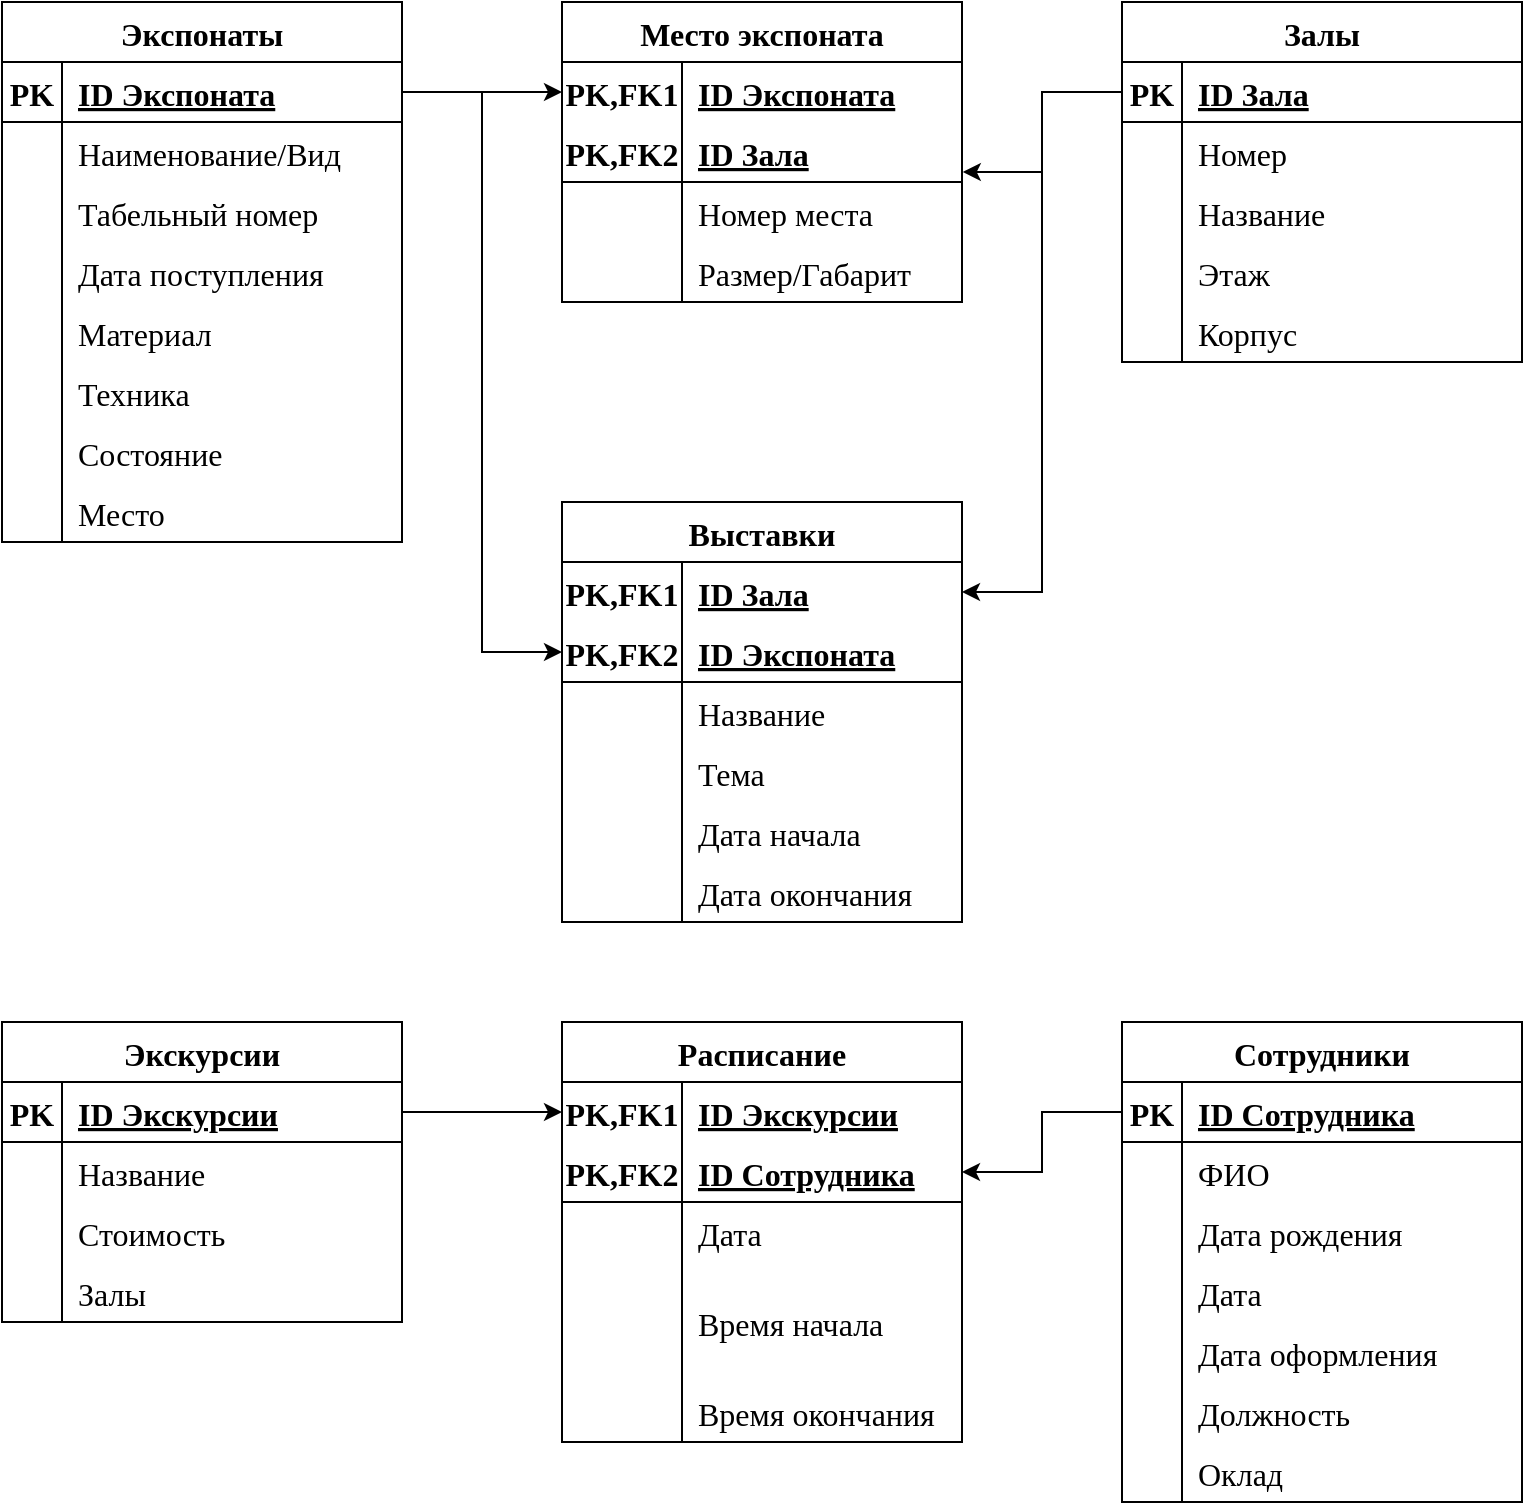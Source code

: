 <mxfile version="20.2.2" type="device"><diagram id="R2lEEEUBdFMjLlhIrx00" name="Page-1"><mxGraphModel dx="907" dy="488" grid="1" gridSize="10" guides="1" tooltips="1" connect="1" arrows="1" fold="1" page="1" pageScale="1" pageWidth="850" pageHeight="1100" math="0" shadow="0" extFonts="Permanent Marker^https://fonts.googleapis.com/css?family=Permanent+Marker"><root><mxCell id="0"/><mxCell id="1" parent="0"/><mxCell id="C-vyLk0tnHw3VtMMgP7b-2" value="Залы" style="shape=table;startSize=30;container=1;collapsible=1;childLayout=tableLayout;fixedRows=1;rowLines=0;fontStyle=1;align=center;resizeLast=1;fontFamily=Times New Roman;fontSize=16;" parent="1" vertex="1"><mxGeometry x="600" y="40" width="200" height="180" as="geometry"/></mxCell><mxCell id="C-vyLk0tnHw3VtMMgP7b-3" value="" style="shape=partialRectangle;collapsible=0;dropTarget=0;pointerEvents=0;fillColor=none;points=[[0,0.5],[1,0.5]];portConstraint=eastwest;top=0;left=0;right=0;bottom=1;fontFamily=Times New Roman;fontSize=16;" parent="C-vyLk0tnHw3VtMMgP7b-2" vertex="1"><mxGeometry y="30" width="200" height="30" as="geometry"/></mxCell><mxCell id="C-vyLk0tnHw3VtMMgP7b-4" value="PK" style="shape=partialRectangle;overflow=hidden;connectable=0;fillColor=none;top=0;left=0;bottom=0;right=0;fontStyle=1;fontFamily=Times New Roman;fontSize=16;" parent="C-vyLk0tnHw3VtMMgP7b-3" vertex="1"><mxGeometry width="30" height="30" as="geometry"><mxRectangle width="30" height="30" as="alternateBounds"/></mxGeometry></mxCell><mxCell id="C-vyLk0tnHw3VtMMgP7b-5" value="ID Зала" style="shape=partialRectangle;overflow=hidden;connectable=0;fillColor=none;top=0;left=0;bottom=0;right=0;align=left;spacingLeft=6;fontStyle=5;fontFamily=Times New Roman;fontSize=16;" parent="C-vyLk0tnHw3VtMMgP7b-3" vertex="1"><mxGeometry x="30" width="170" height="30" as="geometry"><mxRectangle width="170" height="30" as="alternateBounds"/></mxGeometry></mxCell><mxCell id="C-vyLk0tnHw3VtMMgP7b-9" value="" style="shape=partialRectangle;collapsible=0;dropTarget=0;pointerEvents=0;fillColor=none;points=[[0,0.5],[1,0.5]];portConstraint=eastwest;top=0;left=0;right=0;bottom=0;fontFamily=Times New Roman;fontSize=16;" parent="C-vyLk0tnHw3VtMMgP7b-2" vertex="1"><mxGeometry y="60" width="200" height="30" as="geometry"/></mxCell><mxCell id="C-vyLk0tnHw3VtMMgP7b-10" value="" style="shape=partialRectangle;overflow=hidden;connectable=0;fillColor=none;top=0;left=0;bottom=0;right=0;fontFamily=Times New Roman;fontSize=16;" parent="C-vyLk0tnHw3VtMMgP7b-9" vertex="1"><mxGeometry width="30" height="30" as="geometry"><mxRectangle width="30" height="30" as="alternateBounds"/></mxGeometry></mxCell><mxCell id="C-vyLk0tnHw3VtMMgP7b-11" value="Номер" style="shape=partialRectangle;overflow=hidden;connectable=0;fillColor=none;top=0;left=0;bottom=0;right=0;align=left;spacingLeft=6;fontFamily=Times New Roman;fontSize=16;" parent="C-vyLk0tnHw3VtMMgP7b-9" vertex="1"><mxGeometry x="30" width="170" height="30" as="geometry"><mxRectangle width="170" height="30" as="alternateBounds"/></mxGeometry></mxCell><mxCell id="yrWxv_6Sa_-RUyKWumxd-40" value="" style="shape=tableRow;horizontal=0;startSize=0;swimlaneHead=0;swimlaneBody=0;fillColor=none;collapsible=0;dropTarget=0;points=[[0,0.5],[1,0.5]];portConstraint=eastwest;top=0;left=0;right=0;bottom=0;fontFamily=Times New Roman;fontSize=16;" vertex="1" parent="C-vyLk0tnHw3VtMMgP7b-2"><mxGeometry y="90" width="200" height="30" as="geometry"/></mxCell><mxCell id="yrWxv_6Sa_-RUyKWumxd-41" value="" style="shape=partialRectangle;connectable=0;fillColor=none;top=0;left=0;bottom=0;right=0;fontStyle=0;overflow=hidden;fontFamily=Times New Roman;fontSize=16;" vertex="1" parent="yrWxv_6Sa_-RUyKWumxd-40"><mxGeometry width="30" height="30" as="geometry"><mxRectangle width="30" height="30" as="alternateBounds"/></mxGeometry></mxCell><mxCell id="yrWxv_6Sa_-RUyKWumxd-42" value="Название" style="shape=partialRectangle;connectable=0;fillColor=none;top=0;left=0;bottom=0;right=0;align=left;spacingLeft=6;fontStyle=0;overflow=hidden;fontFamily=Times New Roman;fontSize=16;" vertex="1" parent="yrWxv_6Sa_-RUyKWumxd-40"><mxGeometry x="30" width="170" height="30" as="geometry"><mxRectangle width="170" height="30" as="alternateBounds"/></mxGeometry></mxCell><mxCell id="yrWxv_6Sa_-RUyKWumxd-43" value="" style="shape=tableRow;horizontal=0;startSize=0;swimlaneHead=0;swimlaneBody=0;fillColor=none;collapsible=0;dropTarget=0;points=[[0,0.5],[1,0.5]];portConstraint=eastwest;top=0;left=0;right=0;bottom=0;fontFamily=Times New Roman;fontSize=16;" vertex="1" parent="C-vyLk0tnHw3VtMMgP7b-2"><mxGeometry y="120" width="200" height="30" as="geometry"/></mxCell><mxCell id="yrWxv_6Sa_-RUyKWumxd-44" value="" style="shape=partialRectangle;connectable=0;fillColor=none;top=0;left=0;bottom=0;right=0;fontStyle=0;overflow=hidden;fontFamily=Times New Roman;fontSize=16;" vertex="1" parent="yrWxv_6Sa_-RUyKWumxd-43"><mxGeometry width="30" height="30" as="geometry"><mxRectangle width="30" height="30" as="alternateBounds"/></mxGeometry></mxCell><mxCell id="yrWxv_6Sa_-RUyKWumxd-45" value="Этаж" style="shape=partialRectangle;connectable=0;fillColor=none;top=0;left=0;bottom=0;right=0;align=left;spacingLeft=6;fontStyle=0;overflow=hidden;fontFamily=Times New Roman;fontSize=16;" vertex="1" parent="yrWxv_6Sa_-RUyKWumxd-43"><mxGeometry x="30" width="170" height="30" as="geometry"><mxRectangle width="170" height="30" as="alternateBounds"/></mxGeometry></mxCell><mxCell id="yrWxv_6Sa_-RUyKWumxd-46" value="" style="shape=tableRow;horizontal=0;startSize=0;swimlaneHead=0;swimlaneBody=0;fillColor=none;collapsible=0;dropTarget=0;points=[[0,0.5],[1,0.5]];portConstraint=eastwest;top=0;left=0;right=0;bottom=0;fontFamily=Times New Roman;fontSize=16;" vertex="1" parent="C-vyLk0tnHw3VtMMgP7b-2"><mxGeometry y="150" width="200" height="30" as="geometry"/></mxCell><mxCell id="yrWxv_6Sa_-RUyKWumxd-47" value="" style="shape=partialRectangle;connectable=0;fillColor=none;top=0;left=0;bottom=0;right=0;fontStyle=0;overflow=hidden;fontFamily=Times New Roman;fontSize=16;" vertex="1" parent="yrWxv_6Sa_-RUyKWumxd-46"><mxGeometry width="30" height="30" as="geometry"><mxRectangle width="30" height="30" as="alternateBounds"/></mxGeometry></mxCell><mxCell id="yrWxv_6Sa_-RUyKWumxd-48" value="Корпус" style="shape=partialRectangle;connectable=0;fillColor=none;top=0;left=0;bottom=0;right=0;align=left;spacingLeft=6;fontStyle=0;overflow=hidden;fontFamily=Times New Roman;fontSize=16;" vertex="1" parent="yrWxv_6Sa_-RUyKWumxd-46"><mxGeometry x="30" width="170" height="30" as="geometry"><mxRectangle width="170" height="30" as="alternateBounds"/></mxGeometry></mxCell><mxCell id="C-vyLk0tnHw3VtMMgP7b-23" value="Экспонаты" style="shape=table;startSize=30;container=1;collapsible=1;childLayout=tableLayout;fixedRows=1;rowLines=0;fontStyle=1;align=center;resizeLast=1;fontFamily=Times New Roman;fontSize=16;" parent="1" vertex="1"><mxGeometry x="40" y="40" width="200" height="270" as="geometry"/></mxCell><mxCell id="C-vyLk0tnHw3VtMMgP7b-24" value="" style="shape=partialRectangle;collapsible=0;dropTarget=0;pointerEvents=0;fillColor=none;points=[[0,0.5],[1,0.5]];portConstraint=eastwest;top=0;left=0;right=0;bottom=1;fontFamily=Times New Roman;fontSize=16;" parent="C-vyLk0tnHw3VtMMgP7b-23" vertex="1"><mxGeometry y="30" width="200" height="30" as="geometry"/></mxCell><mxCell id="C-vyLk0tnHw3VtMMgP7b-25" value="PK" style="shape=partialRectangle;overflow=hidden;connectable=0;fillColor=none;top=0;left=0;bottom=0;right=0;fontStyle=1;fontFamily=Times New Roman;fontSize=16;" parent="C-vyLk0tnHw3VtMMgP7b-24" vertex="1"><mxGeometry width="30" height="30" as="geometry"><mxRectangle width="30" height="30" as="alternateBounds"/></mxGeometry></mxCell><mxCell id="C-vyLk0tnHw3VtMMgP7b-26" value="ID Экспоната" style="shape=partialRectangle;overflow=hidden;connectable=0;fillColor=none;top=0;left=0;bottom=0;right=0;align=left;spacingLeft=6;fontStyle=5;fontFamily=Times New Roman;fontSize=16;" parent="C-vyLk0tnHw3VtMMgP7b-24" vertex="1"><mxGeometry x="30" width="170" height="30" as="geometry"><mxRectangle width="170" height="30" as="alternateBounds"/></mxGeometry></mxCell><mxCell id="C-vyLk0tnHw3VtMMgP7b-27" value="" style="shape=partialRectangle;collapsible=0;dropTarget=0;pointerEvents=0;fillColor=none;points=[[0,0.5],[1,0.5]];portConstraint=eastwest;top=0;left=0;right=0;bottom=0;fontFamily=Times New Roman;fontSize=16;" parent="C-vyLk0tnHw3VtMMgP7b-23" vertex="1"><mxGeometry y="60" width="200" height="30" as="geometry"/></mxCell><mxCell id="C-vyLk0tnHw3VtMMgP7b-28" value="" style="shape=partialRectangle;overflow=hidden;connectable=0;fillColor=none;top=0;left=0;bottom=0;right=0;fontFamily=Times New Roman;fontSize=16;" parent="C-vyLk0tnHw3VtMMgP7b-27" vertex="1"><mxGeometry width="30" height="30" as="geometry"><mxRectangle width="30" height="30" as="alternateBounds"/></mxGeometry></mxCell><mxCell id="C-vyLk0tnHw3VtMMgP7b-29" value="Наименование/Вид" style="shape=partialRectangle;overflow=hidden;connectable=0;fillColor=none;top=0;left=0;bottom=0;right=0;align=left;spacingLeft=6;fontFamily=Times New Roman;fontSize=16;" parent="C-vyLk0tnHw3VtMMgP7b-27" vertex="1"><mxGeometry x="30" width="170" height="30" as="geometry"><mxRectangle width="170" height="30" as="alternateBounds"/></mxGeometry></mxCell><mxCell id="yrWxv_6Sa_-RUyKWumxd-16" value="" style="shape=tableRow;horizontal=0;startSize=0;swimlaneHead=0;swimlaneBody=0;fillColor=none;collapsible=0;dropTarget=0;points=[[0,0.5],[1,0.5]];portConstraint=eastwest;top=0;left=0;right=0;bottom=0;fontFamily=Times New Roman;fontSize=16;" vertex="1" parent="C-vyLk0tnHw3VtMMgP7b-23"><mxGeometry y="90" width="200" height="30" as="geometry"/></mxCell><mxCell id="yrWxv_6Sa_-RUyKWumxd-17" value="" style="shape=partialRectangle;connectable=0;fillColor=none;top=0;left=0;bottom=0;right=0;fontStyle=0;overflow=hidden;fontFamily=Times New Roman;fontSize=16;" vertex="1" parent="yrWxv_6Sa_-RUyKWumxd-16"><mxGeometry width="30" height="30" as="geometry"><mxRectangle width="30" height="30" as="alternateBounds"/></mxGeometry></mxCell><mxCell id="yrWxv_6Sa_-RUyKWumxd-18" value="Табельный номер" style="shape=partialRectangle;connectable=0;fillColor=none;top=0;left=0;bottom=0;right=0;align=left;spacingLeft=6;fontStyle=0;overflow=hidden;fontFamily=Times New Roman;fontSize=16;" vertex="1" parent="yrWxv_6Sa_-RUyKWumxd-16"><mxGeometry x="30" width="170" height="30" as="geometry"><mxRectangle width="170" height="30" as="alternateBounds"/></mxGeometry></mxCell><mxCell id="yrWxv_6Sa_-RUyKWumxd-19" value="" style="shape=tableRow;horizontal=0;startSize=0;swimlaneHead=0;swimlaneBody=0;fillColor=none;collapsible=0;dropTarget=0;points=[[0,0.5],[1,0.5]];portConstraint=eastwest;top=0;left=0;right=0;bottom=0;fontFamily=Times New Roman;fontSize=16;" vertex="1" parent="C-vyLk0tnHw3VtMMgP7b-23"><mxGeometry y="120" width="200" height="30" as="geometry"/></mxCell><mxCell id="yrWxv_6Sa_-RUyKWumxd-20" value="" style="shape=partialRectangle;connectable=0;fillColor=none;top=0;left=0;bottom=0;right=0;fontStyle=0;overflow=hidden;fontFamily=Times New Roman;fontSize=16;" vertex="1" parent="yrWxv_6Sa_-RUyKWumxd-19"><mxGeometry width="30" height="30" as="geometry"><mxRectangle width="30" height="30" as="alternateBounds"/></mxGeometry></mxCell><mxCell id="yrWxv_6Sa_-RUyKWumxd-21" value="Дата поступления" style="shape=partialRectangle;connectable=0;fillColor=none;top=0;left=0;bottom=0;right=0;align=left;spacingLeft=6;fontStyle=0;overflow=hidden;fontFamily=Times New Roman;fontSize=16;" vertex="1" parent="yrWxv_6Sa_-RUyKWumxd-19"><mxGeometry x="30" width="170" height="30" as="geometry"><mxRectangle width="170" height="30" as="alternateBounds"/></mxGeometry></mxCell><mxCell id="yrWxv_6Sa_-RUyKWumxd-22" value="" style="shape=tableRow;horizontal=0;startSize=0;swimlaneHead=0;swimlaneBody=0;fillColor=none;collapsible=0;dropTarget=0;points=[[0,0.5],[1,0.5]];portConstraint=eastwest;top=0;left=0;right=0;bottom=0;fontFamily=Times New Roman;fontSize=16;" vertex="1" parent="C-vyLk0tnHw3VtMMgP7b-23"><mxGeometry y="150" width="200" height="30" as="geometry"/></mxCell><mxCell id="yrWxv_6Sa_-RUyKWumxd-23" value="" style="shape=partialRectangle;connectable=0;fillColor=none;top=0;left=0;bottom=0;right=0;fontStyle=0;overflow=hidden;fontFamily=Times New Roman;fontSize=16;" vertex="1" parent="yrWxv_6Sa_-RUyKWumxd-22"><mxGeometry width="30" height="30" as="geometry"><mxRectangle width="30" height="30" as="alternateBounds"/></mxGeometry></mxCell><mxCell id="yrWxv_6Sa_-RUyKWumxd-24" value="Материал" style="shape=partialRectangle;connectable=0;fillColor=none;top=0;left=0;bottom=0;right=0;align=left;spacingLeft=6;fontStyle=0;overflow=hidden;fontFamily=Times New Roman;fontSize=16;" vertex="1" parent="yrWxv_6Sa_-RUyKWumxd-22"><mxGeometry x="30" width="170" height="30" as="geometry"><mxRectangle width="170" height="30" as="alternateBounds"/></mxGeometry></mxCell><mxCell id="yrWxv_6Sa_-RUyKWumxd-25" value="" style="shape=tableRow;horizontal=0;startSize=0;swimlaneHead=0;swimlaneBody=0;fillColor=none;collapsible=0;dropTarget=0;points=[[0,0.5],[1,0.5]];portConstraint=eastwest;top=0;left=0;right=0;bottom=0;fontFamily=Times New Roman;fontSize=16;" vertex="1" parent="C-vyLk0tnHw3VtMMgP7b-23"><mxGeometry y="180" width="200" height="30" as="geometry"/></mxCell><mxCell id="yrWxv_6Sa_-RUyKWumxd-26" value="" style="shape=partialRectangle;connectable=0;fillColor=none;top=0;left=0;bottom=0;right=0;fontStyle=0;overflow=hidden;fontFamily=Times New Roman;fontSize=16;" vertex="1" parent="yrWxv_6Sa_-RUyKWumxd-25"><mxGeometry width="30" height="30" as="geometry"><mxRectangle width="30" height="30" as="alternateBounds"/></mxGeometry></mxCell><mxCell id="yrWxv_6Sa_-RUyKWumxd-27" value="Техника" style="shape=partialRectangle;connectable=0;fillColor=none;top=0;left=0;bottom=0;right=0;align=left;spacingLeft=6;fontStyle=0;overflow=hidden;fontFamily=Times New Roman;fontSize=16;" vertex="1" parent="yrWxv_6Sa_-RUyKWumxd-25"><mxGeometry x="30" width="170" height="30" as="geometry"><mxRectangle width="170" height="30" as="alternateBounds"/></mxGeometry></mxCell><mxCell id="yrWxv_6Sa_-RUyKWumxd-28" value="" style="shape=tableRow;horizontal=0;startSize=0;swimlaneHead=0;swimlaneBody=0;fillColor=none;collapsible=0;dropTarget=0;points=[[0,0.5],[1,0.5]];portConstraint=eastwest;top=0;left=0;right=0;bottom=0;fontFamily=Times New Roman;fontSize=16;" vertex="1" parent="C-vyLk0tnHw3VtMMgP7b-23"><mxGeometry y="210" width="200" height="30" as="geometry"/></mxCell><mxCell id="yrWxv_6Sa_-RUyKWumxd-29" value="" style="shape=partialRectangle;connectable=0;fillColor=none;top=0;left=0;bottom=0;right=0;fontStyle=0;overflow=hidden;fontFamily=Times New Roman;fontSize=16;" vertex="1" parent="yrWxv_6Sa_-RUyKWumxd-28"><mxGeometry width="30" height="30" as="geometry"><mxRectangle width="30" height="30" as="alternateBounds"/></mxGeometry></mxCell><mxCell id="yrWxv_6Sa_-RUyKWumxd-30" value="Состояние" style="shape=partialRectangle;connectable=0;fillColor=none;top=0;left=0;bottom=0;right=0;align=left;spacingLeft=6;fontStyle=0;overflow=hidden;fontFamily=Times New Roman;fontSize=16;" vertex="1" parent="yrWxv_6Sa_-RUyKWumxd-28"><mxGeometry x="30" width="170" height="30" as="geometry"><mxRectangle width="170" height="30" as="alternateBounds"/></mxGeometry></mxCell><mxCell id="yrWxv_6Sa_-RUyKWumxd-31" value="" style="shape=tableRow;horizontal=0;startSize=0;swimlaneHead=0;swimlaneBody=0;fillColor=none;collapsible=0;dropTarget=0;points=[[0,0.5],[1,0.5]];portConstraint=eastwest;top=0;left=0;right=0;bottom=0;fontFamily=Times New Roman;fontSize=16;" vertex="1" parent="C-vyLk0tnHw3VtMMgP7b-23"><mxGeometry y="240" width="200" height="30" as="geometry"/></mxCell><mxCell id="yrWxv_6Sa_-RUyKWumxd-32" value="" style="shape=partialRectangle;connectable=0;fillColor=none;top=0;left=0;bottom=0;right=0;fontStyle=0;overflow=hidden;fontFamily=Times New Roman;fontSize=16;" vertex="1" parent="yrWxv_6Sa_-RUyKWumxd-31"><mxGeometry width="30" height="30" as="geometry"><mxRectangle width="30" height="30" as="alternateBounds"/></mxGeometry></mxCell><mxCell id="yrWxv_6Sa_-RUyKWumxd-33" value="Место" style="shape=partialRectangle;connectable=0;fillColor=none;top=0;left=0;bottom=0;right=0;align=left;spacingLeft=6;fontStyle=0;overflow=hidden;fontFamily=Times New Roman;fontSize=16;" vertex="1" parent="yrWxv_6Sa_-RUyKWumxd-31"><mxGeometry x="30" width="170" height="30" as="geometry"><mxRectangle width="170" height="30" as="alternateBounds"/></mxGeometry></mxCell><mxCell id="yrWxv_6Sa_-RUyKWumxd-1" value="Выставки" style="shape=table;startSize=30;container=1;collapsible=1;childLayout=tableLayout;fixedRows=1;rowLines=0;fontStyle=1;align=center;resizeLast=1;fontFamily=Times New Roman;fontSize=16;" vertex="1" parent="1"><mxGeometry x="320" y="290" width="200" height="210" as="geometry"/></mxCell><mxCell id="yrWxv_6Sa_-RUyKWumxd-2" value="" style="shape=tableRow;horizontal=0;startSize=0;swimlaneHead=0;swimlaneBody=0;fillColor=none;collapsible=0;dropTarget=0;points=[[0,0.5],[1,0.5]];portConstraint=eastwest;top=0;left=0;right=0;bottom=0;fontFamily=Times New Roman;fontSize=16;" vertex="1" parent="yrWxv_6Sa_-RUyKWumxd-1"><mxGeometry y="30" width="200" height="30" as="geometry"/></mxCell><mxCell id="yrWxv_6Sa_-RUyKWumxd-3" value="PK,FK1" style="shape=partialRectangle;connectable=0;fillColor=none;top=0;left=0;bottom=0;right=0;fontStyle=1;overflow=hidden;fontFamily=Times New Roman;fontSize=16;" vertex="1" parent="yrWxv_6Sa_-RUyKWumxd-2"><mxGeometry width="60" height="30" as="geometry"><mxRectangle width="60" height="30" as="alternateBounds"/></mxGeometry></mxCell><mxCell id="yrWxv_6Sa_-RUyKWumxd-4" value="ID Зала" style="shape=partialRectangle;connectable=0;fillColor=none;top=0;left=0;bottom=0;right=0;align=left;spacingLeft=6;fontStyle=5;overflow=hidden;fontFamily=Times New Roman;fontSize=16;" vertex="1" parent="yrWxv_6Sa_-RUyKWumxd-2"><mxGeometry x="60" width="140" height="30" as="geometry"><mxRectangle width="140" height="30" as="alternateBounds"/></mxGeometry></mxCell><mxCell id="yrWxv_6Sa_-RUyKWumxd-5" value="" style="shape=tableRow;horizontal=0;startSize=0;swimlaneHead=0;swimlaneBody=0;fillColor=none;collapsible=0;dropTarget=0;points=[[0,0.5],[1,0.5]];portConstraint=eastwest;top=0;left=0;right=0;bottom=1;fontFamily=Times New Roman;fontSize=16;" vertex="1" parent="yrWxv_6Sa_-RUyKWumxd-1"><mxGeometry y="60" width="200" height="30" as="geometry"/></mxCell><mxCell id="yrWxv_6Sa_-RUyKWumxd-6" value="PK,FK2" style="shape=partialRectangle;connectable=0;fillColor=none;top=0;left=0;bottom=0;right=0;fontStyle=1;overflow=hidden;fontFamily=Times New Roman;fontSize=16;" vertex="1" parent="yrWxv_6Sa_-RUyKWumxd-5"><mxGeometry width="60" height="30" as="geometry"><mxRectangle width="60" height="30" as="alternateBounds"/></mxGeometry></mxCell><mxCell id="yrWxv_6Sa_-RUyKWumxd-7" value="ID Экспоната" style="shape=partialRectangle;connectable=0;fillColor=none;top=0;left=0;bottom=0;right=0;align=left;spacingLeft=6;fontStyle=5;overflow=hidden;fontFamily=Times New Roman;fontSize=16;" vertex="1" parent="yrWxv_6Sa_-RUyKWumxd-5"><mxGeometry x="60" width="140" height="30" as="geometry"><mxRectangle width="140" height="30" as="alternateBounds"/></mxGeometry></mxCell><mxCell id="yrWxv_6Sa_-RUyKWumxd-8" value="" style="shape=tableRow;horizontal=0;startSize=0;swimlaneHead=0;swimlaneBody=0;fillColor=none;collapsible=0;dropTarget=0;points=[[0,0.5],[1,0.5]];portConstraint=eastwest;top=0;left=0;right=0;bottom=0;fontFamily=Times New Roman;fontSize=16;" vertex="1" parent="yrWxv_6Sa_-RUyKWumxd-1"><mxGeometry y="90" width="200" height="30" as="geometry"/></mxCell><mxCell id="yrWxv_6Sa_-RUyKWumxd-9" value="" style="shape=partialRectangle;connectable=0;fillColor=none;top=0;left=0;bottom=0;right=0;editable=1;overflow=hidden;fontFamily=Times New Roman;fontSize=16;" vertex="1" parent="yrWxv_6Sa_-RUyKWumxd-8"><mxGeometry width="60" height="30" as="geometry"><mxRectangle width="60" height="30" as="alternateBounds"/></mxGeometry></mxCell><mxCell id="yrWxv_6Sa_-RUyKWumxd-10" value="Название" style="shape=partialRectangle;connectable=0;fillColor=none;top=0;left=0;bottom=0;right=0;align=left;spacingLeft=6;overflow=hidden;fontFamily=Times New Roman;fontSize=16;" vertex="1" parent="yrWxv_6Sa_-RUyKWumxd-8"><mxGeometry x="60" width="140" height="30" as="geometry"><mxRectangle width="140" height="30" as="alternateBounds"/></mxGeometry></mxCell><mxCell id="yrWxv_6Sa_-RUyKWumxd-11" value="" style="shape=tableRow;horizontal=0;startSize=0;swimlaneHead=0;swimlaneBody=0;fillColor=none;collapsible=0;dropTarget=0;points=[[0,0.5],[1,0.5]];portConstraint=eastwest;top=0;left=0;right=0;bottom=0;fontFamily=Times New Roman;fontSize=16;" vertex="1" parent="yrWxv_6Sa_-RUyKWumxd-1"><mxGeometry y="120" width="200" height="30" as="geometry"/></mxCell><mxCell id="yrWxv_6Sa_-RUyKWumxd-12" value="" style="shape=partialRectangle;connectable=0;fillColor=none;top=0;left=0;bottom=0;right=0;editable=1;overflow=hidden;fontFamily=Times New Roman;fontSize=16;" vertex="1" parent="yrWxv_6Sa_-RUyKWumxd-11"><mxGeometry width="60" height="30" as="geometry"><mxRectangle width="60" height="30" as="alternateBounds"/></mxGeometry></mxCell><mxCell id="yrWxv_6Sa_-RUyKWumxd-13" value="Тема" style="shape=partialRectangle;connectable=0;fillColor=none;top=0;left=0;bottom=0;right=0;align=left;spacingLeft=6;overflow=hidden;fontFamily=Times New Roman;fontSize=16;" vertex="1" parent="yrWxv_6Sa_-RUyKWumxd-11"><mxGeometry x="60" width="140" height="30" as="geometry"><mxRectangle width="140" height="30" as="alternateBounds"/></mxGeometry></mxCell><mxCell id="yrWxv_6Sa_-RUyKWumxd-34" value="" style="shape=tableRow;horizontal=0;startSize=0;swimlaneHead=0;swimlaneBody=0;fillColor=none;collapsible=0;dropTarget=0;points=[[0,0.5],[1,0.5]];portConstraint=eastwest;top=0;left=0;right=0;bottom=0;fontFamily=Times New Roman;fontSize=16;" vertex="1" parent="yrWxv_6Sa_-RUyKWumxd-1"><mxGeometry y="150" width="200" height="30" as="geometry"/></mxCell><mxCell id="yrWxv_6Sa_-RUyKWumxd-35" value="" style="shape=partialRectangle;connectable=0;fillColor=none;top=0;left=0;bottom=0;right=0;fontStyle=0;overflow=hidden;fontFamily=Times New Roman;fontSize=16;" vertex="1" parent="yrWxv_6Sa_-RUyKWumxd-34"><mxGeometry width="60" height="30" as="geometry"><mxRectangle width="60" height="30" as="alternateBounds"/></mxGeometry></mxCell><mxCell id="yrWxv_6Sa_-RUyKWumxd-36" value="Дата начала" style="shape=partialRectangle;connectable=0;fillColor=none;top=0;left=0;bottom=0;right=0;align=left;spacingLeft=6;fontStyle=0;overflow=hidden;fontFamily=Times New Roman;fontSize=16;" vertex="1" parent="yrWxv_6Sa_-RUyKWumxd-34"><mxGeometry x="60" width="140" height="30" as="geometry"><mxRectangle width="140" height="30" as="alternateBounds"/></mxGeometry></mxCell><mxCell id="yrWxv_6Sa_-RUyKWumxd-37" value="" style="shape=tableRow;horizontal=0;startSize=0;swimlaneHead=0;swimlaneBody=0;fillColor=none;collapsible=0;dropTarget=0;points=[[0,0.5],[1,0.5]];portConstraint=eastwest;top=0;left=0;right=0;bottom=0;fontFamily=Times New Roman;fontSize=16;" vertex="1" parent="yrWxv_6Sa_-RUyKWumxd-1"><mxGeometry y="180" width="200" height="30" as="geometry"/></mxCell><mxCell id="yrWxv_6Sa_-RUyKWumxd-38" value="" style="shape=partialRectangle;connectable=0;fillColor=none;top=0;left=0;bottom=0;right=0;fontStyle=0;overflow=hidden;fontFamily=Times New Roman;fontSize=16;" vertex="1" parent="yrWxv_6Sa_-RUyKWumxd-37"><mxGeometry width="60" height="30" as="geometry"><mxRectangle width="60" height="30" as="alternateBounds"/></mxGeometry></mxCell><mxCell id="yrWxv_6Sa_-RUyKWumxd-39" value="Дата окончания" style="shape=partialRectangle;connectable=0;fillColor=none;top=0;left=0;bottom=0;right=0;align=left;spacingLeft=6;fontStyle=0;overflow=hidden;fontFamily=Times New Roman;fontSize=16;" vertex="1" parent="yrWxv_6Sa_-RUyKWumxd-37"><mxGeometry x="60" width="140" height="30" as="geometry"><mxRectangle width="140" height="30" as="alternateBounds"/></mxGeometry></mxCell><mxCell id="yrWxv_6Sa_-RUyKWumxd-14" style="edgeStyle=orthogonalEdgeStyle;rounded=0;orthogonalLoop=1;jettySize=auto;html=1;exitX=0;exitY=0.5;exitDx=0;exitDy=0;entryX=1;entryY=0.5;entryDx=0;entryDy=0;fontFamily=Times New Roman;fontSize=16;" edge="1" parent="1" source="C-vyLk0tnHw3VtMMgP7b-3" target="yrWxv_6Sa_-RUyKWumxd-2"><mxGeometry relative="1" as="geometry"/></mxCell><mxCell id="yrWxv_6Sa_-RUyKWumxd-15" style="edgeStyle=orthogonalEdgeStyle;rounded=0;orthogonalLoop=1;jettySize=auto;html=1;exitX=1;exitY=0.5;exitDx=0;exitDy=0;entryX=0;entryY=0.5;entryDx=0;entryDy=0;fontFamily=Times New Roman;fontSize=16;" edge="1" parent="1" source="C-vyLk0tnHw3VtMMgP7b-24" target="yrWxv_6Sa_-RUyKWumxd-5"><mxGeometry relative="1" as="geometry"/></mxCell><mxCell id="yrWxv_6Sa_-RUyKWumxd-49" value="Экскурсии" style="shape=table;startSize=30;container=1;collapsible=1;childLayout=tableLayout;fixedRows=1;rowLines=0;fontStyle=1;align=center;resizeLast=1;fontFamily=Times New Roman;fontSize=16;" vertex="1" parent="1"><mxGeometry x="40" y="550" width="200" height="150" as="geometry"/></mxCell><mxCell id="yrWxv_6Sa_-RUyKWumxd-50" value="" style="shape=tableRow;horizontal=0;startSize=0;swimlaneHead=0;swimlaneBody=0;fillColor=none;collapsible=0;dropTarget=0;points=[[0,0.5],[1,0.5]];portConstraint=eastwest;top=0;left=0;right=0;bottom=1;fontFamily=Times New Roman;fontSize=16;" vertex="1" parent="yrWxv_6Sa_-RUyKWumxd-49"><mxGeometry y="30" width="200" height="30" as="geometry"/></mxCell><mxCell id="yrWxv_6Sa_-RUyKWumxd-51" value="PK" style="shape=partialRectangle;connectable=0;fillColor=none;top=0;left=0;bottom=0;right=0;fontStyle=1;overflow=hidden;fontFamily=Times New Roman;fontSize=16;" vertex="1" parent="yrWxv_6Sa_-RUyKWumxd-50"><mxGeometry width="30" height="30" as="geometry"><mxRectangle width="30" height="30" as="alternateBounds"/></mxGeometry></mxCell><mxCell id="yrWxv_6Sa_-RUyKWumxd-52" value="ID Экскурсии" style="shape=partialRectangle;connectable=0;fillColor=none;top=0;left=0;bottom=0;right=0;align=left;spacingLeft=6;fontStyle=5;overflow=hidden;fontFamily=Times New Roman;fontSize=16;" vertex="1" parent="yrWxv_6Sa_-RUyKWumxd-50"><mxGeometry x="30" width="170" height="30" as="geometry"><mxRectangle width="170" height="30" as="alternateBounds"/></mxGeometry></mxCell><mxCell id="yrWxv_6Sa_-RUyKWumxd-53" value="" style="shape=tableRow;horizontal=0;startSize=0;swimlaneHead=0;swimlaneBody=0;fillColor=none;collapsible=0;dropTarget=0;points=[[0,0.5],[1,0.5]];portConstraint=eastwest;top=0;left=0;right=0;bottom=0;fontFamily=Times New Roman;fontSize=16;" vertex="1" parent="yrWxv_6Sa_-RUyKWumxd-49"><mxGeometry y="60" width="200" height="30" as="geometry"/></mxCell><mxCell id="yrWxv_6Sa_-RUyKWumxd-54" value="" style="shape=partialRectangle;connectable=0;fillColor=none;top=0;left=0;bottom=0;right=0;editable=1;overflow=hidden;fontFamily=Times New Roman;fontSize=16;" vertex="1" parent="yrWxv_6Sa_-RUyKWumxd-53"><mxGeometry width="30" height="30" as="geometry"><mxRectangle width="30" height="30" as="alternateBounds"/></mxGeometry></mxCell><mxCell id="yrWxv_6Sa_-RUyKWumxd-55" value="Название" style="shape=partialRectangle;connectable=0;fillColor=none;top=0;left=0;bottom=0;right=0;align=left;spacingLeft=6;overflow=hidden;fontFamily=Times New Roman;fontSize=16;" vertex="1" parent="yrWxv_6Sa_-RUyKWumxd-53"><mxGeometry x="30" width="170" height="30" as="geometry"><mxRectangle width="170" height="30" as="alternateBounds"/></mxGeometry></mxCell><mxCell id="yrWxv_6Sa_-RUyKWumxd-56" value="" style="shape=tableRow;horizontal=0;startSize=0;swimlaneHead=0;swimlaneBody=0;fillColor=none;collapsible=0;dropTarget=0;points=[[0,0.5],[1,0.5]];portConstraint=eastwest;top=0;left=0;right=0;bottom=0;fontFamily=Times New Roman;fontSize=16;" vertex="1" parent="yrWxv_6Sa_-RUyKWumxd-49"><mxGeometry y="90" width="200" height="30" as="geometry"/></mxCell><mxCell id="yrWxv_6Sa_-RUyKWumxd-57" value="" style="shape=partialRectangle;connectable=0;fillColor=none;top=0;left=0;bottom=0;right=0;editable=1;overflow=hidden;fontFamily=Times New Roman;fontSize=16;" vertex="1" parent="yrWxv_6Sa_-RUyKWumxd-56"><mxGeometry width="30" height="30" as="geometry"><mxRectangle width="30" height="30" as="alternateBounds"/></mxGeometry></mxCell><mxCell id="yrWxv_6Sa_-RUyKWumxd-58" value="Стоимость" style="shape=partialRectangle;connectable=0;fillColor=none;top=0;left=0;bottom=0;right=0;align=left;spacingLeft=6;overflow=hidden;fontFamily=Times New Roman;fontSize=16;" vertex="1" parent="yrWxv_6Sa_-RUyKWumxd-56"><mxGeometry x="30" width="170" height="30" as="geometry"><mxRectangle width="170" height="30" as="alternateBounds"/></mxGeometry></mxCell><mxCell id="yrWxv_6Sa_-RUyKWumxd-59" value="" style="shape=tableRow;horizontal=0;startSize=0;swimlaneHead=0;swimlaneBody=0;fillColor=none;collapsible=0;dropTarget=0;points=[[0,0.5],[1,0.5]];portConstraint=eastwest;top=0;left=0;right=0;bottom=0;fontFamily=Times New Roman;fontSize=16;" vertex="1" parent="yrWxv_6Sa_-RUyKWumxd-49"><mxGeometry y="120" width="200" height="30" as="geometry"/></mxCell><mxCell id="yrWxv_6Sa_-RUyKWumxd-60" value="" style="shape=partialRectangle;connectable=0;fillColor=none;top=0;left=0;bottom=0;right=0;editable=1;overflow=hidden;fontFamily=Times New Roman;fontSize=16;" vertex="1" parent="yrWxv_6Sa_-RUyKWumxd-59"><mxGeometry width="30" height="30" as="geometry"><mxRectangle width="30" height="30" as="alternateBounds"/></mxGeometry></mxCell><mxCell id="yrWxv_6Sa_-RUyKWumxd-61" value="Залы" style="shape=partialRectangle;connectable=0;fillColor=none;top=0;left=0;bottom=0;right=0;align=left;spacingLeft=6;overflow=hidden;fontFamily=Times New Roman;fontSize=16;" vertex="1" parent="yrWxv_6Sa_-RUyKWumxd-59"><mxGeometry x="30" width="170" height="30" as="geometry"><mxRectangle width="170" height="30" as="alternateBounds"/></mxGeometry></mxCell><mxCell id="yrWxv_6Sa_-RUyKWumxd-62" value="Сотрудники" style="shape=table;startSize=30;container=1;collapsible=1;childLayout=tableLayout;fixedRows=1;rowLines=0;fontStyle=1;align=center;resizeLast=1;fontFamily=Times New Roman;fontSize=16;" vertex="1" parent="1"><mxGeometry x="600" y="550" width="200" height="240" as="geometry"/></mxCell><mxCell id="yrWxv_6Sa_-RUyKWumxd-63" value="" style="shape=tableRow;horizontal=0;startSize=0;swimlaneHead=0;swimlaneBody=0;fillColor=none;collapsible=0;dropTarget=0;points=[[0,0.5],[1,0.5]];portConstraint=eastwest;top=0;left=0;right=0;bottom=1;fontFamily=Times New Roman;fontSize=16;" vertex="1" parent="yrWxv_6Sa_-RUyKWumxd-62"><mxGeometry y="30" width="200" height="30" as="geometry"/></mxCell><mxCell id="yrWxv_6Sa_-RUyKWumxd-64" value="PK" style="shape=partialRectangle;connectable=0;fillColor=none;top=0;left=0;bottom=0;right=0;fontStyle=1;overflow=hidden;fontFamily=Times New Roman;fontSize=16;" vertex="1" parent="yrWxv_6Sa_-RUyKWumxd-63"><mxGeometry width="30" height="30" as="geometry"><mxRectangle width="30" height="30" as="alternateBounds"/></mxGeometry></mxCell><mxCell id="yrWxv_6Sa_-RUyKWumxd-65" value="ID Сотрудника" style="shape=partialRectangle;connectable=0;fillColor=none;top=0;left=0;bottom=0;right=0;align=left;spacingLeft=6;fontStyle=5;overflow=hidden;fontFamily=Times New Roman;fontSize=16;" vertex="1" parent="yrWxv_6Sa_-RUyKWumxd-63"><mxGeometry x="30" width="170" height="30" as="geometry"><mxRectangle width="170" height="30" as="alternateBounds"/></mxGeometry></mxCell><mxCell id="yrWxv_6Sa_-RUyKWumxd-66" value="" style="shape=tableRow;horizontal=0;startSize=0;swimlaneHead=0;swimlaneBody=0;fillColor=none;collapsible=0;dropTarget=0;points=[[0,0.5],[1,0.5]];portConstraint=eastwest;top=0;left=0;right=0;bottom=0;fontFamily=Times New Roman;fontSize=16;" vertex="1" parent="yrWxv_6Sa_-RUyKWumxd-62"><mxGeometry y="60" width="200" height="30" as="geometry"/></mxCell><mxCell id="yrWxv_6Sa_-RUyKWumxd-67" value="" style="shape=partialRectangle;connectable=0;fillColor=none;top=0;left=0;bottom=0;right=0;editable=1;overflow=hidden;fontFamily=Times New Roman;fontSize=16;" vertex="1" parent="yrWxv_6Sa_-RUyKWumxd-66"><mxGeometry width="30" height="30" as="geometry"><mxRectangle width="30" height="30" as="alternateBounds"/></mxGeometry></mxCell><mxCell id="yrWxv_6Sa_-RUyKWumxd-68" value="ФИО" style="shape=partialRectangle;connectable=0;fillColor=none;top=0;left=0;bottom=0;right=0;align=left;spacingLeft=6;overflow=hidden;fontFamily=Times New Roman;fontSize=16;" vertex="1" parent="yrWxv_6Sa_-RUyKWumxd-66"><mxGeometry x="30" width="170" height="30" as="geometry"><mxRectangle width="170" height="30" as="alternateBounds"/></mxGeometry></mxCell><mxCell id="yrWxv_6Sa_-RUyKWumxd-69" value="" style="shape=tableRow;horizontal=0;startSize=0;swimlaneHead=0;swimlaneBody=0;fillColor=none;collapsible=0;dropTarget=0;points=[[0,0.5],[1,0.5]];portConstraint=eastwest;top=0;left=0;right=0;bottom=0;fontFamily=Times New Roman;fontSize=16;" vertex="1" parent="yrWxv_6Sa_-RUyKWumxd-62"><mxGeometry y="90" width="200" height="30" as="geometry"/></mxCell><mxCell id="yrWxv_6Sa_-RUyKWumxd-70" value="" style="shape=partialRectangle;connectable=0;fillColor=none;top=0;left=0;bottom=0;right=0;editable=1;overflow=hidden;fontFamily=Times New Roman;fontSize=16;" vertex="1" parent="yrWxv_6Sa_-RUyKWumxd-69"><mxGeometry width="30" height="30" as="geometry"><mxRectangle width="30" height="30" as="alternateBounds"/></mxGeometry></mxCell><mxCell id="yrWxv_6Sa_-RUyKWumxd-71" value="Дата рождения" style="shape=partialRectangle;connectable=0;fillColor=none;top=0;left=0;bottom=0;right=0;align=left;spacingLeft=6;overflow=hidden;fontFamily=Times New Roman;fontSize=16;" vertex="1" parent="yrWxv_6Sa_-RUyKWumxd-69"><mxGeometry x="30" width="170" height="30" as="geometry"><mxRectangle width="170" height="30" as="alternateBounds"/></mxGeometry></mxCell><mxCell id="yrWxv_6Sa_-RUyKWumxd-72" value="" style="shape=tableRow;horizontal=0;startSize=0;swimlaneHead=0;swimlaneBody=0;fillColor=none;collapsible=0;dropTarget=0;points=[[0,0.5],[1,0.5]];portConstraint=eastwest;top=0;left=0;right=0;bottom=0;fontFamily=Times New Roman;fontSize=16;" vertex="1" parent="yrWxv_6Sa_-RUyKWumxd-62"><mxGeometry y="120" width="200" height="30" as="geometry"/></mxCell><mxCell id="yrWxv_6Sa_-RUyKWumxd-73" value="" style="shape=partialRectangle;connectable=0;fillColor=none;top=0;left=0;bottom=0;right=0;editable=1;overflow=hidden;fontFamily=Times New Roman;fontSize=16;" vertex="1" parent="yrWxv_6Sa_-RUyKWumxd-72"><mxGeometry width="30" height="30" as="geometry"><mxRectangle width="30" height="30" as="alternateBounds"/></mxGeometry></mxCell><mxCell id="yrWxv_6Sa_-RUyKWumxd-74" value="Дата " style="shape=partialRectangle;connectable=0;fillColor=none;top=0;left=0;bottom=0;right=0;align=left;spacingLeft=6;overflow=hidden;fontFamily=Times New Roman;fontSize=16;" vertex="1" parent="yrWxv_6Sa_-RUyKWumxd-72"><mxGeometry x="30" width="170" height="30" as="geometry"><mxRectangle width="170" height="30" as="alternateBounds"/></mxGeometry></mxCell><mxCell id="yrWxv_6Sa_-RUyKWumxd-88" value="" style="shape=tableRow;horizontal=0;startSize=0;swimlaneHead=0;swimlaneBody=0;fillColor=none;collapsible=0;dropTarget=0;points=[[0,0.5],[1,0.5]];portConstraint=eastwest;top=0;left=0;right=0;bottom=0;fontFamily=Times New Roman;fontSize=16;" vertex="1" parent="yrWxv_6Sa_-RUyKWumxd-62"><mxGeometry y="150" width="200" height="30" as="geometry"/></mxCell><mxCell id="yrWxv_6Sa_-RUyKWumxd-89" value="" style="shape=partialRectangle;connectable=0;fillColor=none;top=0;left=0;bottom=0;right=0;fontStyle=0;overflow=hidden;fontFamily=Times New Roman;fontSize=16;" vertex="1" parent="yrWxv_6Sa_-RUyKWumxd-88"><mxGeometry width="30" height="30" as="geometry"><mxRectangle width="30" height="30" as="alternateBounds"/></mxGeometry></mxCell><mxCell id="yrWxv_6Sa_-RUyKWumxd-90" value="Дата оформления" style="shape=partialRectangle;connectable=0;fillColor=none;top=0;left=0;bottom=0;right=0;align=left;spacingLeft=6;fontStyle=0;overflow=hidden;fontFamily=Times New Roman;fontSize=16;" vertex="1" parent="yrWxv_6Sa_-RUyKWumxd-88"><mxGeometry x="30" width="170" height="30" as="geometry"><mxRectangle width="170" height="30" as="alternateBounds"/></mxGeometry></mxCell><mxCell id="yrWxv_6Sa_-RUyKWumxd-91" value="" style="shape=tableRow;horizontal=0;startSize=0;swimlaneHead=0;swimlaneBody=0;fillColor=none;collapsible=0;dropTarget=0;points=[[0,0.5],[1,0.5]];portConstraint=eastwest;top=0;left=0;right=0;bottom=0;fontFamily=Times New Roman;fontSize=16;" vertex="1" parent="yrWxv_6Sa_-RUyKWumxd-62"><mxGeometry y="180" width="200" height="30" as="geometry"/></mxCell><mxCell id="yrWxv_6Sa_-RUyKWumxd-92" value="" style="shape=partialRectangle;connectable=0;fillColor=none;top=0;left=0;bottom=0;right=0;fontStyle=0;overflow=hidden;fontFamily=Times New Roman;fontSize=16;" vertex="1" parent="yrWxv_6Sa_-RUyKWumxd-91"><mxGeometry width="30" height="30" as="geometry"><mxRectangle width="30" height="30" as="alternateBounds"/></mxGeometry></mxCell><mxCell id="yrWxv_6Sa_-RUyKWumxd-93" value="Должность" style="shape=partialRectangle;connectable=0;fillColor=none;top=0;left=0;bottom=0;right=0;align=left;spacingLeft=6;fontStyle=0;overflow=hidden;fontFamily=Times New Roman;fontSize=16;" vertex="1" parent="yrWxv_6Sa_-RUyKWumxd-91"><mxGeometry x="30" width="170" height="30" as="geometry"><mxRectangle width="170" height="30" as="alternateBounds"/></mxGeometry></mxCell><mxCell id="yrWxv_6Sa_-RUyKWumxd-94" value="" style="shape=tableRow;horizontal=0;startSize=0;swimlaneHead=0;swimlaneBody=0;fillColor=none;collapsible=0;dropTarget=0;points=[[0,0.5],[1,0.5]];portConstraint=eastwest;top=0;left=0;right=0;bottom=0;fontFamily=Times New Roman;fontSize=16;" vertex="1" parent="yrWxv_6Sa_-RUyKWumxd-62"><mxGeometry y="210" width="200" height="30" as="geometry"/></mxCell><mxCell id="yrWxv_6Sa_-RUyKWumxd-95" value="" style="shape=partialRectangle;connectable=0;fillColor=none;top=0;left=0;bottom=0;right=0;fontStyle=0;overflow=hidden;fontFamily=Times New Roman;fontSize=16;" vertex="1" parent="yrWxv_6Sa_-RUyKWumxd-94"><mxGeometry width="30" height="30" as="geometry"><mxRectangle width="30" height="30" as="alternateBounds"/></mxGeometry></mxCell><mxCell id="yrWxv_6Sa_-RUyKWumxd-96" value="Оклад" style="shape=partialRectangle;connectable=0;fillColor=none;top=0;left=0;bottom=0;right=0;align=left;spacingLeft=6;fontStyle=0;overflow=hidden;fontFamily=Times New Roman;fontSize=16;" vertex="1" parent="yrWxv_6Sa_-RUyKWumxd-94"><mxGeometry x="30" width="170" height="30" as="geometry"><mxRectangle width="170" height="30" as="alternateBounds"/></mxGeometry></mxCell><mxCell id="yrWxv_6Sa_-RUyKWumxd-75" value="Расписание" style="shape=table;startSize=30;container=1;collapsible=1;childLayout=tableLayout;fixedRows=1;rowLines=0;fontStyle=1;align=center;resizeLast=1;fontFamily=Times New Roman;fontSize=16;" vertex="1" parent="1"><mxGeometry x="320" y="550" width="200" height="210" as="geometry"/></mxCell><mxCell id="yrWxv_6Sa_-RUyKWumxd-76" value="" style="shape=tableRow;horizontal=0;startSize=0;swimlaneHead=0;swimlaneBody=0;fillColor=none;collapsible=0;dropTarget=0;points=[[0,0.5],[1,0.5]];portConstraint=eastwest;top=0;left=0;right=0;bottom=0;fontFamily=Times New Roman;fontSize=16;" vertex="1" parent="yrWxv_6Sa_-RUyKWumxd-75"><mxGeometry y="30" width="200" height="30" as="geometry"/></mxCell><mxCell id="yrWxv_6Sa_-RUyKWumxd-77" value="PK,FK1" style="shape=partialRectangle;connectable=0;fillColor=none;top=0;left=0;bottom=0;right=0;fontStyle=1;overflow=hidden;fontFamily=Times New Roman;fontSize=16;" vertex="1" parent="yrWxv_6Sa_-RUyKWumxd-76"><mxGeometry width="60" height="30" as="geometry"><mxRectangle width="60" height="30" as="alternateBounds"/></mxGeometry></mxCell><mxCell id="yrWxv_6Sa_-RUyKWumxd-78" value="ID Экскурсии" style="shape=partialRectangle;connectable=0;fillColor=none;top=0;left=0;bottom=0;right=0;align=left;spacingLeft=6;fontStyle=5;overflow=hidden;fontFamily=Times New Roman;fontSize=16;" vertex="1" parent="yrWxv_6Sa_-RUyKWumxd-76"><mxGeometry x="60" width="140" height="30" as="geometry"><mxRectangle width="140" height="30" as="alternateBounds"/></mxGeometry></mxCell><mxCell id="yrWxv_6Sa_-RUyKWumxd-79" value="" style="shape=tableRow;horizontal=0;startSize=0;swimlaneHead=0;swimlaneBody=0;fillColor=none;collapsible=0;dropTarget=0;points=[[0,0.5],[1,0.5]];portConstraint=eastwest;top=0;left=0;right=0;bottom=1;fontFamily=Times New Roman;fontSize=16;" vertex="1" parent="yrWxv_6Sa_-RUyKWumxd-75"><mxGeometry y="60" width="200" height="30" as="geometry"/></mxCell><mxCell id="yrWxv_6Sa_-RUyKWumxd-80" value="PK,FK2" style="shape=partialRectangle;connectable=0;fillColor=none;top=0;left=0;bottom=0;right=0;fontStyle=1;overflow=hidden;fontFamily=Times New Roman;fontSize=16;" vertex="1" parent="yrWxv_6Sa_-RUyKWumxd-79"><mxGeometry width="60" height="30" as="geometry"><mxRectangle width="60" height="30" as="alternateBounds"/></mxGeometry></mxCell><mxCell id="yrWxv_6Sa_-RUyKWumxd-81" value="ID Сотрудника" style="shape=partialRectangle;connectable=0;fillColor=none;top=0;left=0;bottom=0;right=0;align=left;spacingLeft=6;fontStyle=5;overflow=hidden;fontFamily=Times New Roman;fontSize=16;" vertex="1" parent="yrWxv_6Sa_-RUyKWumxd-79"><mxGeometry x="60" width="140" height="30" as="geometry"><mxRectangle width="140" height="30" as="alternateBounds"/></mxGeometry></mxCell><mxCell id="yrWxv_6Sa_-RUyKWumxd-82" value="" style="shape=tableRow;horizontal=0;startSize=0;swimlaneHead=0;swimlaneBody=0;fillColor=none;collapsible=0;dropTarget=0;points=[[0,0.5],[1,0.5]];portConstraint=eastwest;top=0;left=0;right=0;bottom=0;fontFamily=Times New Roman;fontSize=16;" vertex="1" parent="yrWxv_6Sa_-RUyKWumxd-75"><mxGeometry y="90" width="200" height="30" as="geometry"/></mxCell><mxCell id="yrWxv_6Sa_-RUyKWumxd-83" value="" style="shape=partialRectangle;connectable=0;fillColor=none;top=0;left=0;bottom=0;right=0;editable=1;overflow=hidden;fontFamily=Times New Roman;fontSize=16;" vertex="1" parent="yrWxv_6Sa_-RUyKWumxd-82"><mxGeometry width="60" height="30" as="geometry"><mxRectangle width="60" height="30" as="alternateBounds"/></mxGeometry></mxCell><mxCell id="yrWxv_6Sa_-RUyKWumxd-84" value="Дата" style="shape=partialRectangle;connectable=0;fillColor=none;top=0;left=0;bottom=0;right=0;align=left;spacingLeft=6;overflow=hidden;fontFamily=Times New Roman;fontSize=16;" vertex="1" parent="yrWxv_6Sa_-RUyKWumxd-82"><mxGeometry x="60" width="140" height="30" as="geometry"><mxRectangle width="140" height="30" as="alternateBounds"/></mxGeometry></mxCell><mxCell id="yrWxv_6Sa_-RUyKWumxd-85" value="" style="shape=tableRow;horizontal=0;startSize=0;swimlaneHead=0;swimlaneBody=0;fillColor=none;collapsible=0;dropTarget=0;points=[[0,0.5],[1,0.5]];portConstraint=eastwest;top=0;left=0;right=0;bottom=0;fontFamily=Times New Roman;fontSize=16;" vertex="1" parent="yrWxv_6Sa_-RUyKWumxd-75"><mxGeometry y="120" width="200" height="60" as="geometry"/></mxCell><mxCell id="yrWxv_6Sa_-RUyKWumxd-86" value="" style="shape=partialRectangle;connectable=0;fillColor=none;top=0;left=0;bottom=0;right=0;editable=1;overflow=hidden;fontFamily=Times New Roman;fontSize=16;" vertex="1" parent="yrWxv_6Sa_-RUyKWumxd-85"><mxGeometry width="60" height="60" as="geometry"><mxRectangle width="60" height="60" as="alternateBounds"/></mxGeometry></mxCell><mxCell id="yrWxv_6Sa_-RUyKWumxd-87" value="Время начала" style="shape=partialRectangle;connectable=0;fillColor=none;top=0;left=0;bottom=0;right=0;align=left;spacingLeft=6;overflow=hidden;fontFamily=Times New Roman;fontSize=16;" vertex="1" parent="yrWxv_6Sa_-RUyKWumxd-85"><mxGeometry x="60" width="140" height="60" as="geometry"><mxRectangle width="140" height="60" as="alternateBounds"/></mxGeometry></mxCell><mxCell id="yrWxv_6Sa_-RUyKWumxd-99" value="" style="shape=tableRow;horizontal=0;startSize=0;swimlaneHead=0;swimlaneBody=0;fillColor=none;collapsible=0;dropTarget=0;points=[[0,0.5],[1,0.5]];portConstraint=eastwest;top=0;left=0;right=0;bottom=0;fontFamily=Times New Roman;fontSize=16;" vertex="1" parent="yrWxv_6Sa_-RUyKWumxd-75"><mxGeometry y="180" width="200" height="30" as="geometry"/></mxCell><mxCell id="yrWxv_6Sa_-RUyKWumxd-100" value="" style="shape=partialRectangle;connectable=0;fillColor=none;top=0;left=0;bottom=0;right=0;fontStyle=0;overflow=hidden;fontFamily=Times New Roman;fontSize=16;" vertex="1" parent="yrWxv_6Sa_-RUyKWumxd-99"><mxGeometry width="60" height="30" as="geometry"><mxRectangle width="60" height="30" as="alternateBounds"/></mxGeometry></mxCell><mxCell id="yrWxv_6Sa_-RUyKWumxd-101" value="Время окончания" style="shape=partialRectangle;connectable=0;fillColor=none;top=0;left=0;bottom=0;right=0;align=left;spacingLeft=6;fontStyle=0;overflow=hidden;fontFamily=Times New Roman;fontSize=16;" vertex="1" parent="yrWxv_6Sa_-RUyKWumxd-99"><mxGeometry x="60" width="140" height="30" as="geometry"><mxRectangle width="140" height="30" as="alternateBounds"/></mxGeometry></mxCell><mxCell id="yrWxv_6Sa_-RUyKWumxd-97" style="edgeStyle=orthogonalEdgeStyle;rounded=0;orthogonalLoop=1;jettySize=auto;html=1;entryX=0;entryY=0.5;entryDx=0;entryDy=0;fontFamily=Times New Roman;fontSize=16;" edge="1" parent="1" source="yrWxv_6Sa_-RUyKWumxd-50" target="yrWxv_6Sa_-RUyKWumxd-76"><mxGeometry relative="1" as="geometry"/></mxCell><mxCell id="yrWxv_6Sa_-RUyKWumxd-98" style="edgeStyle=orthogonalEdgeStyle;rounded=0;orthogonalLoop=1;jettySize=auto;html=1;entryX=1;entryY=0.5;entryDx=0;entryDy=0;fontFamily=Times New Roman;fontSize=16;" edge="1" parent="1" source="yrWxv_6Sa_-RUyKWumxd-63" target="yrWxv_6Sa_-RUyKWumxd-79"><mxGeometry relative="1" as="geometry"/></mxCell><mxCell id="yrWxv_6Sa_-RUyKWumxd-144" value="Место экспоната" style="shape=table;startSize=30;container=1;collapsible=1;childLayout=tableLayout;fixedRows=1;rowLines=0;fontStyle=1;align=center;resizeLast=1;fontFamily=Times New Roman;fontSize=16;" vertex="1" parent="1"><mxGeometry x="320" y="40" width="200" height="150" as="geometry"/></mxCell><mxCell id="yrWxv_6Sa_-RUyKWumxd-145" value="" style="shape=tableRow;horizontal=0;startSize=0;swimlaneHead=0;swimlaneBody=0;fillColor=none;collapsible=0;dropTarget=0;points=[[0,0.5],[1,0.5]];portConstraint=eastwest;top=0;left=0;right=0;bottom=0;fontFamily=Times New Roman;fontSize=16;" vertex="1" parent="yrWxv_6Sa_-RUyKWumxd-144"><mxGeometry y="30" width="200" height="30" as="geometry"/></mxCell><mxCell id="yrWxv_6Sa_-RUyKWumxd-146" value="PK,FK1" style="shape=partialRectangle;connectable=0;fillColor=none;top=0;left=0;bottom=0;right=0;fontStyle=1;overflow=hidden;fontFamily=Times New Roman;fontSize=16;" vertex="1" parent="yrWxv_6Sa_-RUyKWumxd-145"><mxGeometry width="60" height="30" as="geometry"><mxRectangle width="60" height="30" as="alternateBounds"/></mxGeometry></mxCell><mxCell id="yrWxv_6Sa_-RUyKWumxd-147" value="ID Экспоната" style="shape=partialRectangle;connectable=0;fillColor=none;top=0;left=0;bottom=0;right=0;align=left;spacingLeft=6;fontStyle=5;overflow=hidden;fontFamily=Times New Roman;fontSize=16;" vertex="1" parent="yrWxv_6Sa_-RUyKWumxd-145"><mxGeometry x="60" width="140" height="30" as="geometry"><mxRectangle width="140" height="30" as="alternateBounds"/></mxGeometry></mxCell><mxCell id="yrWxv_6Sa_-RUyKWumxd-148" value="" style="shape=tableRow;horizontal=0;startSize=0;swimlaneHead=0;swimlaneBody=0;fillColor=none;collapsible=0;dropTarget=0;points=[[0,0.5],[1,0.5]];portConstraint=eastwest;top=0;left=0;right=0;bottom=1;fontFamily=Times New Roman;fontSize=16;" vertex="1" parent="yrWxv_6Sa_-RUyKWumxd-144"><mxGeometry y="60" width="200" height="30" as="geometry"/></mxCell><mxCell id="yrWxv_6Sa_-RUyKWumxd-149" value="PK,FK2" style="shape=partialRectangle;connectable=0;fillColor=none;top=0;left=0;bottom=0;right=0;fontStyle=1;overflow=hidden;fontFamily=Times New Roman;fontSize=16;" vertex="1" parent="yrWxv_6Sa_-RUyKWumxd-148"><mxGeometry width="60" height="30" as="geometry"><mxRectangle width="60" height="30" as="alternateBounds"/></mxGeometry></mxCell><mxCell id="yrWxv_6Sa_-RUyKWumxd-150" value="ID Зала" style="shape=partialRectangle;connectable=0;fillColor=none;top=0;left=0;bottom=0;right=0;align=left;spacingLeft=6;fontStyle=5;overflow=hidden;fontFamily=Times New Roman;fontSize=16;" vertex="1" parent="yrWxv_6Sa_-RUyKWumxd-148"><mxGeometry x="60" width="140" height="30" as="geometry"><mxRectangle width="140" height="30" as="alternateBounds"/></mxGeometry></mxCell><mxCell id="yrWxv_6Sa_-RUyKWumxd-151" value="" style="shape=tableRow;horizontal=0;startSize=0;swimlaneHead=0;swimlaneBody=0;fillColor=none;collapsible=0;dropTarget=0;points=[[0,0.5],[1,0.5]];portConstraint=eastwest;top=0;left=0;right=0;bottom=0;fontFamily=Times New Roman;fontSize=16;" vertex="1" parent="yrWxv_6Sa_-RUyKWumxd-144"><mxGeometry y="90" width="200" height="30" as="geometry"/></mxCell><mxCell id="yrWxv_6Sa_-RUyKWumxd-152" value="" style="shape=partialRectangle;connectable=0;fillColor=none;top=0;left=0;bottom=0;right=0;editable=1;overflow=hidden;fontFamily=Times New Roman;fontSize=16;" vertex="1" parent="yrWxv_6Sa_-RUyKWumxd-151"><mxGeometry width="60" height="30" as="geometry"><mxRectangle width="60" height="30" as="alternateBounds"/></mxGeometry></mxCell><mxCell id="yrWxv_6Sa_-RUyKWumxd-153" value="Номер места" style="shape=partialRectangle;connectable=0;fillColor=none;top=0;left=0;bottom=0;right=0;align=left;spacingLeft=6;overflow=hidden;fontFamily=Times New Roman;fontSize=16;" vertex="1" parent="yrWxv_6Sa_-RUyKWumxd-151"><mxGeometry x="60" width="140" height="30" as="geometry"><mxRectangle width="140" height="30" as="alternateBounds"/></mxGeometry></mxCell><mxCell id="yrWxv_6Sa_-RUyKWumxd-154" value="" style="shape=tableRow;horizontal=0;startSize=0;swimlaneHead=0;swimlaneBody=0;fillColor=none;collapsible=0;dropTarget=0;points=[[0,0.5],[1,0.5]];portConstraint=eastwest;top=0;left=0;right=0;bottom=0;fontFamily=Times New Roman;fontSize=16;" vertex="1" parent="yrWxv_6Sa_-RUyKWumxd-144"><mxGeometry y="120" width="200" height="30" as="geometry"/></mxCell><mxCell id="yrWxv_6Sa_-RUyKWumxd-155" value="" style="shape=partialRectangle;connectable=0;fillColor=none;top=0;left=0;bottom=0;right=0;editable=1;overflow=hidden;fontFamily=Times New Roman;fontSize=16;" vertex="1" parent="yrWxv_6Sa_-RUyKWumxd-154"><mxGeometry width="60" height="30" as="geometry"><mxRectangle width="60" height="30" as="alternateBounds"/></mxGeometry></mxCell><mxCell id="yrWxv_6Sa_-RUyKWumxd-156" value="Размер/Габарит" style="shape=partialRectangle;connectable=0;fillColor=none;top=0;left=0;bottom=0;right=0;align=left;spacingLeft=6;overflow=hidden;fontFamily=Times New Roman;fontSize=16;" vertex="1" parent="yrWxv_6Sa_-RUyKWumxd-154"><mxGeometry x="60" width="140" height="30" as="geometry"><mxRectangle width="140" height="30" as="alternateBounds"/></mxGeometry></mxCell><mxCell id="yrWxv_6Sa_-RUyKWumxd-157" style="edgeStyle=orthogonalEdgeStyle;rounded=0;orthogonalLoop=1;jettySize=auto;html=1;entryX=0;entryY=0.5;entryDx=0;entryDy=0;fontFamily=Times New Roman;fontSize=16;" edge="1" parent="1" source="C-vyLk0tnHw3VtMMgP7b-24" target="yrWxv_6Sa_-RUyKWumxd-145"><mxGeometry relative="1" as="geometry"/></mxCell><mxCell id="yrWxv_6Sa_-RUyKWumxd-158" style="edgeStyle=orthogonalEdgeStyle;rounded=0;orthogonalLoop=1;jettySize=auto;html=1;entryX=1.002;entryY=0.832;entryDx=0;entryDy=0;entryPerimeter=0;fontFamily=Times New Roman;fontSize=16;" edge="1" parent="1" source="C-vyLk0tnHw3VtMMgP7b-3" target="yrWxv_6Sa_-RUyKWumxd-148"><mxGeometry relative="1" as="geometry"/></mxCell></root></mxGraphModel></diagram></mxfile>